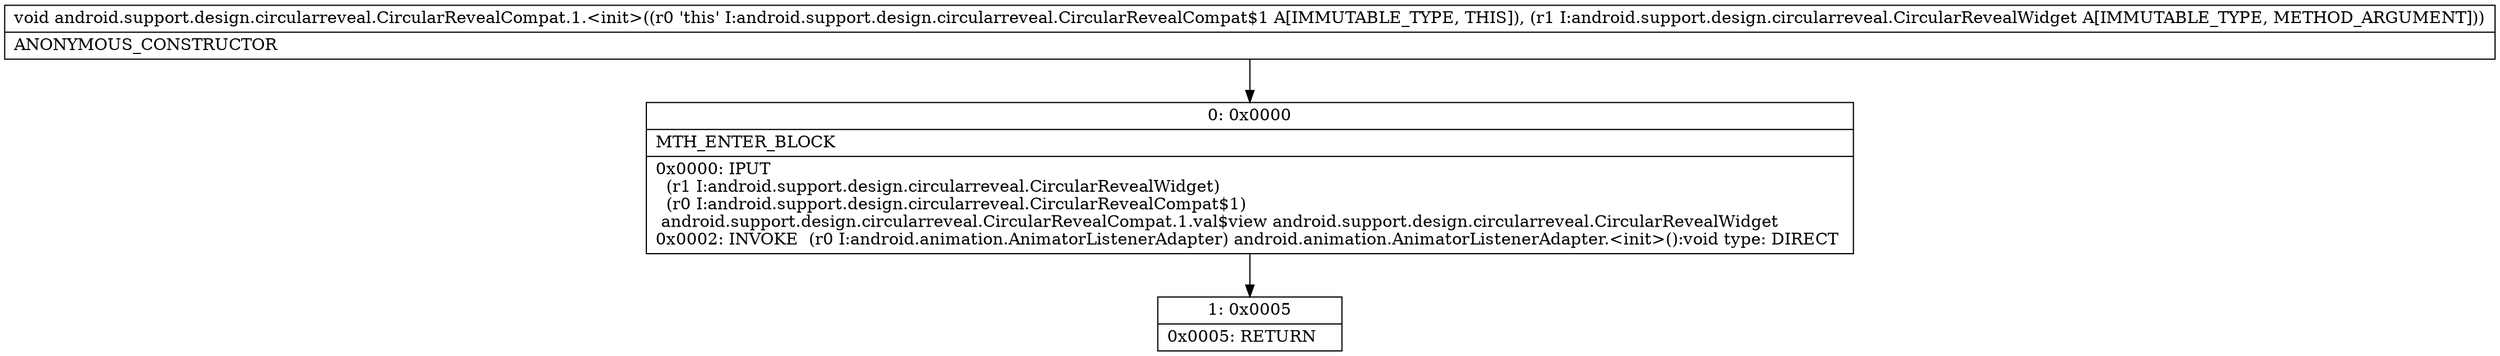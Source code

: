 digraph "CFG forandroid.support.design.circularreveal.CircularRevealCompat.1.\<init\>(Landroid\/support\/design\/circularreveal\/CircularRevealWidget;)V" {
Node_0 [shape=record,label="{0\:\ 0x0000|MTH_ENTER_BLOCK\l|0x0000: IPUT  \l  (r1 I:android.support.design.circularreveal.CircularRevealWidget)\l  (r0 I:android.support.design.circularreveal.CircularRevealCompat$1)\l android.support.design.circularreveal.CircularRevealCompat.1.val$view android.support.design.circularreveal.CircularRevealWidget \l0x0002: INVOKE  (r0 I:android.animation.AnimatorListenerAdapter) android.animation.AnimatorListenerAdapter.\<init\>():void type: DIRECT \l}"];
Node_1 [shape=record,label="{1\:\ 0x0005|0x0005: RETURN   \l}"];
MethodNode[shape=record,label="{void android.support.design.circularreveal.CircularRevealCompat.1.\<init\>((r0 'this' I:android.support.design.circularreveal.CircularRevealCompat$1 A[IMMUTABLE_TYPE, THIS]), (r1 I:android.support.design.circularreveal.CircularRevealWidget A[IMMUTABLE_TYPE, METHOD_ARGUMENT]))  | ANONYMOUS_CONSTRUCTOR\l}"];
MethodNode -> Node_0;
Node_0 -> Node_1;
}

